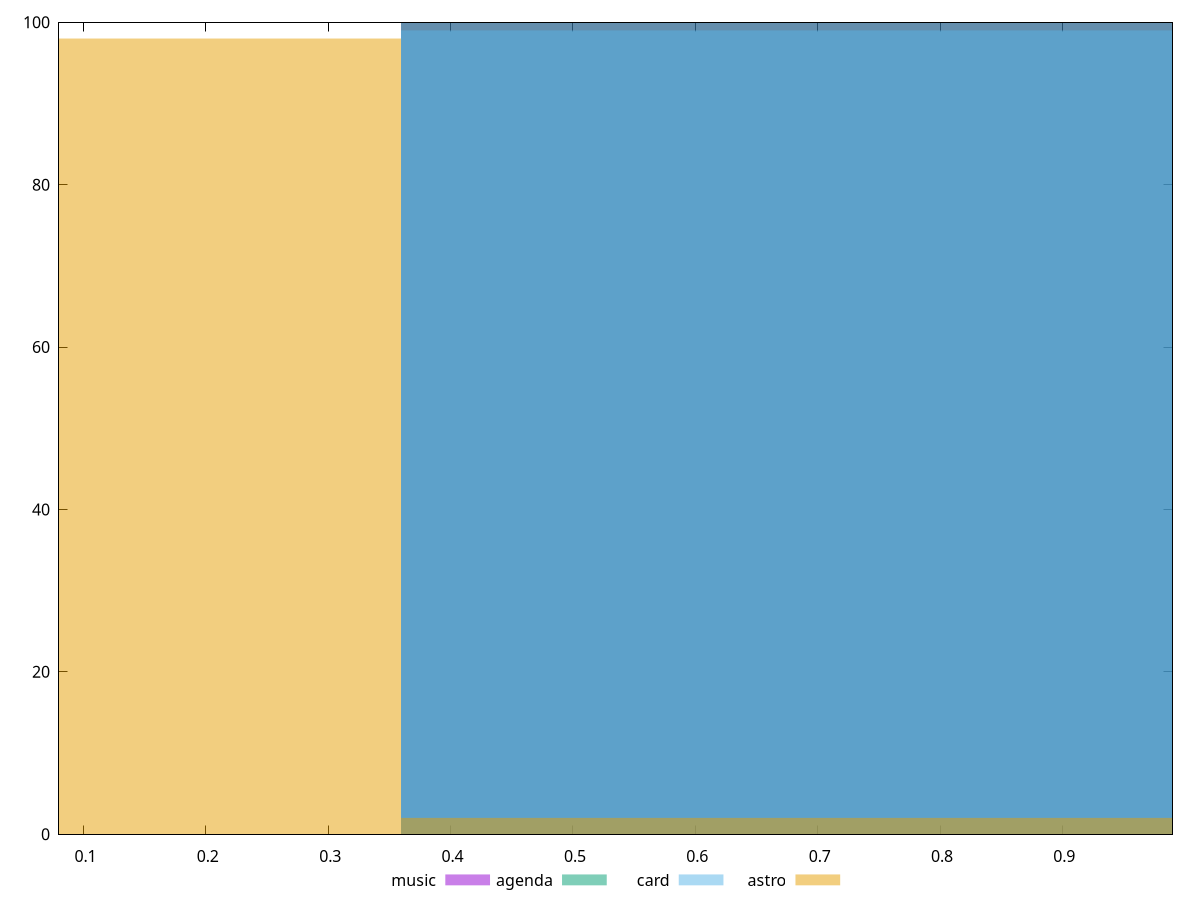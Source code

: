 reset

$music <<EOF
0.7190475038450597 100
EOF

$agenda <<EOF
0.7190475038450597 100
EOF

$card <<EOF
0.7190475038450597 99
EOF

$astro <<EOF
0 98
0.7190475038450597 2
EOF

set key outside below
set boxwidth 0.7190475038450597
set xrange [0.08:0.99]
set yrange [0:100]
set trange [0:100]
set style fill transparent solid 0.5 noborder
set terminal svg size 640, 520 enhanced background rgb 'white'
set output "reports/report_00030_2021-02-24T20-42-31.540Z/first-meaningful-paint/comparison/histogram/all_score.svg"

plot $music title "music" with boxes, \
     $agenda title "agenda" with boxes, \
     $card title "card" with boxes, \
     $astro title "astro" with boxes

reset
